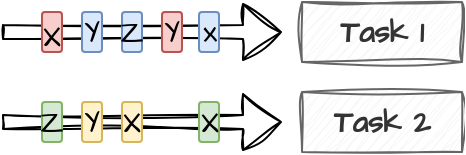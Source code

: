 <mxfile version="22.0.0" type="device">
  <diagram name="Page-1" id="oLa2Ue3eT1LLGDNG7kDg">
    <mxGraphModel dx="1036" dy="606" grid="1" gridSize="10" guides="1" tooltips="1" connect="1" arrows="1" fold="1" page="1" pageScale="1" pageWidth="827" pageHeight="1169" math="0" shadow="0">
      <root>
        <mxCell id="0" />
        <mxCell id="1" parent="0" />
        <mxCell id="4R5jo-RzF8fs_wDC410D-2" value="" style="shape=flexArrow;endArrow=classic;html=1;rounded=0;sketch=1;hachureGap=4;jiggle=2;curveFitting=1;fontFamily=Architects Daughter;fontSource=https%3A%2F%2Ffonts.googleapis.com%2Fcss%3Ffamily%3DArchitects%2BDaughter;fontSize=16;entryX=0;entryY=0.5;entryDx=0;entryDy=0;width=7;" parent="1" edge="1">
          <mxGeometry width="50" height="50" relative="1" as="geometry">
            <mxPoint x="90" y="185" as="sourcePoint" />
            <mxPoint x="230" y="185" as="targetPoint" />
          </mxGeometry>
        </mxCell>
        <mxCell id="4R5jo-RzF8fs_wDC410D-3" value="" style="group" parent="1" vertex="1" connectable="0">
          <mxGeometry x="110" y="175" width="88.5" height="20" as="geometry" />
        </mxCell>
        <mxCell id="4R5jo-RzF8fs_wDC410D-4" value="Y" style="rounded=1;whiteSpace=wrap;html=1;hachureGap=4;fontFamily=Architects Daughter;fontSource=https%3A%2F%2Ffonts.googleapis.com%2Fcss%3Ffamily%3DArchitects%2BDaughter;fontSize=15;fillColor=#dae8fc;strokeColor=#6c8ebf;" parent="4R5jo-RzF8fs_wDC410D-3" vertex="1">
          <mxGeometry x="20" width="10" height="20" as="geometry" />
        </mxCell>
        <mxCell id="4R5jo-RzF8fs_wDC410D-5" value="Z" style="rounded=1;whiteSpace=wrap;html=1;hachureGap=4;fontFamily=Architects Daughter;fontSource=https%3A%2F%2Ffonts.googleapis.com%2Fcss%3Ffamily%3DArchitects%2BDaughter;fontSize=15;fillColor=#dae8fc;strokeColor=#6c8ebf;" parent="4R5jo-RzF8fs_wDC410D-3" vertex="1">
          <mxGeometry x="40" width="10" height="20" as="geometry" />
        </mxCell>
        <mxCell id="4R5jo-RzF8fs_wDC410D-6" value="Y" style="rounded=1;whiteSpace=wrap;html=1;hachureGap=4;fontFamily=Architects Daughter;fontSource=https%3A%2F%2Ffonts.googleapis.com%2Fcss%3Ffamily%3DArchitects%2BDaughter;fontSize=15;fillColor=#f8cecc;strokeColor=#b85450;" parent="4R5jo-RzF8fs_wDC410D-3" vertex="1">
          <mxGeometry x="60" width="10" height="20" as="geometry" />
        </mxCell>
        <mxCell id="4R5jo-RzF8fs_wDC410D-7" value="&lt;font style=&quot;font-size: 15px;&quot;&gt;X&lt;/font&gt;" style="rounded=1;whiteSpace=wrap;html=1;hachureGap=4;fontFamily=Architects Daughter;fontSource=https%3A%2F%2Ffonts.googleapis.com%2Fcss%3Ffamily%3DArchitects%2BDaughter;fontSize=20;fillColor=#f8cecc;strokeColor=#b85450;" parent="4R5jo-RzF8fs_wDC410D-3" vertex="1">
          <mxGeometry width="10" height="20" as="geometry" />
        </mxCell>
        <mxCell id="4R5jo-RzF8fs_wDC410D-8" value="x" style="rounded=1;whiteSpace=wrap;html=1;hachureGap=4;fontFamily=Architects Daughter;fontSource=https%3A%2F%2Ffonts.googleapis.com%2Fcss%3Ffamily%3DArchitects%2BDaughter;fontSize=15;fillColor=#dae8fc;strokeColor=#6c8ebf;" parent="4R5jo-RzF8fs_wDC410D-3" vertex="1">
          <mxGeometry x="78.5" width="10" height="20" as="geometry" />
        </mxCell>
        <mxCell id="edcs40bPUSnlSuQE0jbe-1" value="" style="shape=flexArrow;endArrow=classic;html=1;rounded=0;sketch=1;hachureGap=4;jiggle=2;curveFitting=1;fontFamily=Architects Daughter;fontSource=https%3A%2F%2Ffonts.googleapis.com%2Fcss%3Ffamily%3DArchitects%2BDaughter;fontSize=16;entryX=0;entryY=0.5;entryDx=0;entryDy=0;width=7;" parent="1" edge="1">
          <mxGeometry width="50" height="50" relative="1" as="geometry">
            <mxPoint x="90" y="230" as="sourcePoint" />
            <mxPoint x="230" y="230" as="targetPoint" />
          </mxGeometry>
        </mxCell>
        <mxCell id="edcs40bPUSnlSuQE0jbe-2" value="" style="group" parent="1" vertex="1" connectable="0">
          <mxGeometry x="110" y="220" width="88.5" height="20" as="geometry" />
        </mxCell>
        <mxCell id="edcs40bPUSnlSuQE0jbe-3" value="Y" style="rounded=1;whiteSpace=wrap;html=1;hachureGap=4;fontFamily=Architects Daughter;fontSource=https%3A%2F%2Ffonts.googleapis.com%2Fcss%3Ffamily%3DArchitects%2BDaughter;fontSize=15;fillColor=#fff2cc;strokeColor=#d6b656;" parent="edcs40bPUSnlSuQE0jbe-2" vertex="1">
          <mxGeometry x="20" width="10" height="20" as="geometry" />
        </mxCell>
        <mxCell id="edcs40bPUSnlSuQE0jbe-4" value="X" style="rounded=1;whiteSpace=wrap;html=1;hachureGap=4;fontFamily=Architects Daughter;fontSource=https%3A%2F%2Ffonts.googleapis.com%2Fcss%3Ffamily%3DArchitects%2BDaughter;fontSize=15;fillColor=#fff2cc;strokeColor=#d6b656;" parent="edcs40bPUSnlSuQE0jbe-2" vertex="1">
          <mxGeometry x="40" width="10" height="20" as="geometry" />
        </mxCell>
        <mxCell id="edcs40bPUSnlSuQE0jbe-6" value="Z" style="rounded=1;whiteSpace=wrap;html=1;hachureGap=4;fontFamily=Architects Daughter;fontSource=https%3A%2F%2Ffonts.googleapis.com%2Fcss%3Ffamily%3DArchitects%2BDaughter;fontSize=15;fillColor=#d5e8d4;strokeColor=#82b366;" parent="edcs40bPUSnlSuQE0jbe-2" vertex="1">
          <mxGeometry width="10" height="20" as="geometry" />
        </mxCell>
        <mxCell id="edcs40bPUSnlSuQE0jbe-7" value="X" style="rounded=1;whiteSpace=wrap;html=1;hachureGap=4;fontFamily=Architects Daughter;fontSource=https%3A%2F%2Ffonts.googleapis.com%2Fcss%3Ffamily%3DArchitects%2BDaughter;fontSize=15;fillColor=#d5e8d4;strokeColor=#82b366;" parent="edcs40bPUSnlSuQE0jbe-2" vertex="1">
          <mxGeometry x="78.5" width="10" height="20" as="geometry" />
        </mxCell>
        <mxCell id="edcs40bPUSnlSuQE0jbe-8" value="&lt;b style=&quot;font-size: 15px;&quot;&gt;Task 1&lt;/b&gt;" style="rounded=0;whiteSpace=wrap;html=1;sketch=1;hachureGap=4;jiggle=2;curveFitting=1;fontFamily=Architects Daughter;fontSource=https%3A%2F%2Ffonts.googleapis.com%2Fcss%3Ffamily%3DArchitects%2BDaughter;fontSize=15;fillColor=#f5f5f5;fontColor=#333333;strokeColor=#666666;" parent="1" vertex="1">
          <mxGeometry x="240" y="170" width="80" height="30" as="geometry" />
        </mxCell>
        <mxCell id="edcs40bPUSnlSuQE0jbe-10" value="&lt;b style=&quot;font-size: 15px;&quot;&gt;Task 2&lt;/b&gt;" style="rounded=0;whiteSpace=wrap;html=1;sketch=1;hachureGap=4;jiggle=2;curveFitting=1;fontFamily=Architects Daughter;fontSource=https%3A%2F%2Ffonts.googleapis.com%2Fcss%3Ffamily%3DArchitects%2BDaughter;fontSize=15;fillColor=#f5f5f5;fontColor=#333333;strokeColor=#666666;" parent="1" vertex="1">
          <mxGeometry x="240" y="215" width="80" height="30" as="geometry" />
        </mxCell>
      </root>
    </mxGraphModel>
  </diagram>
</mxfile>
